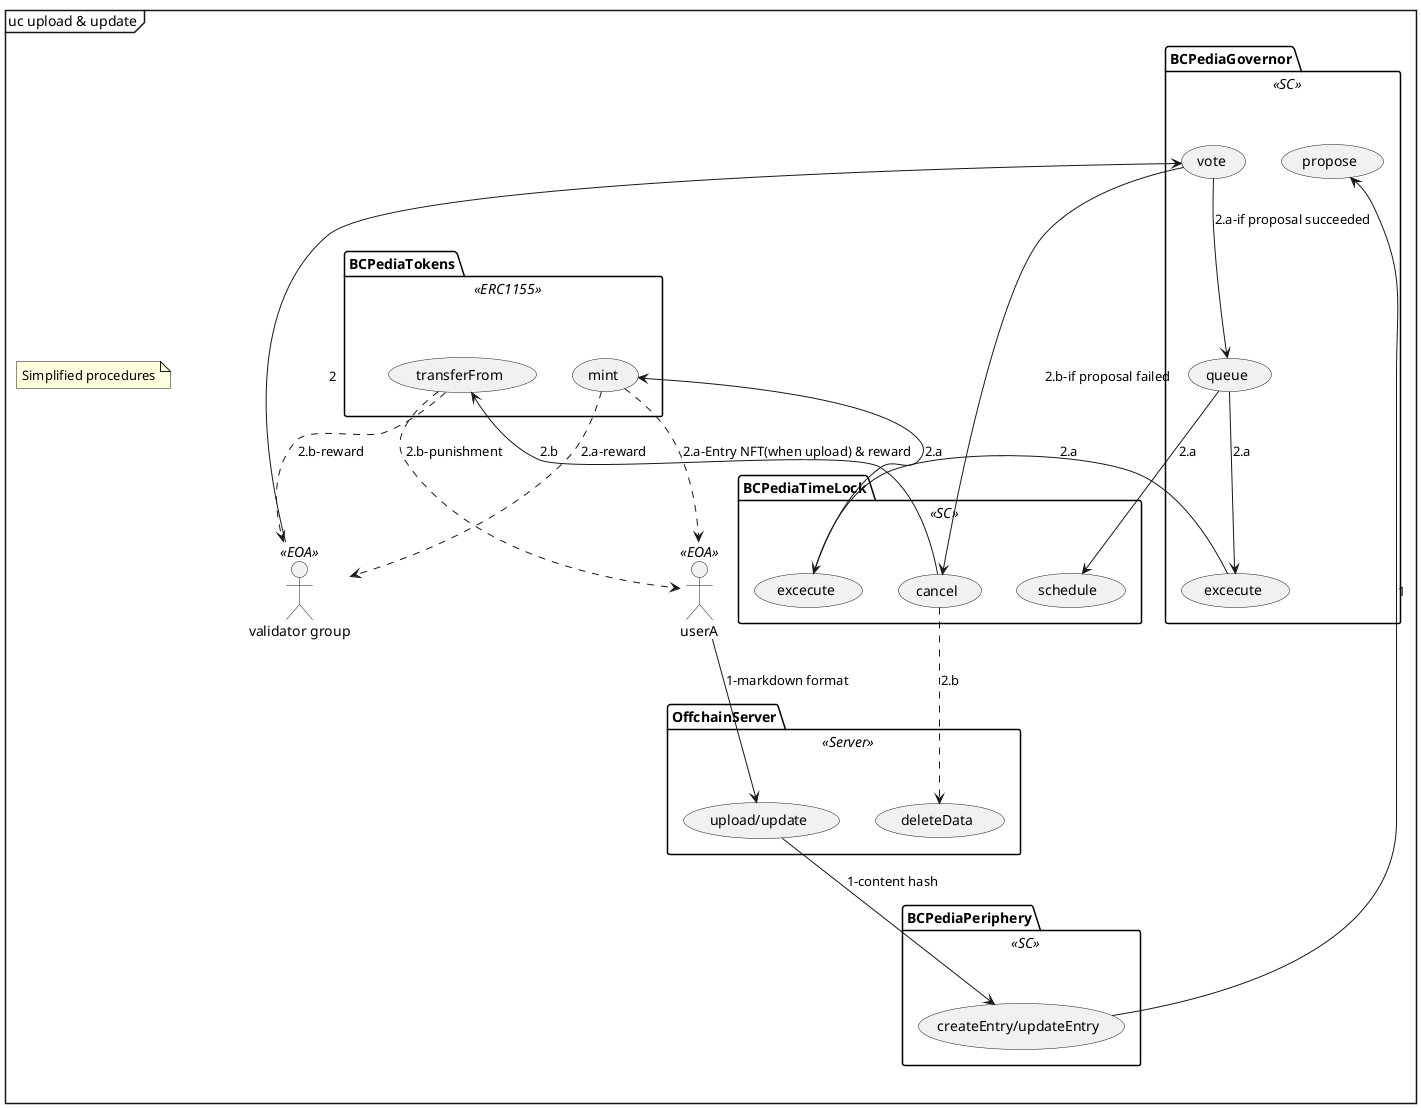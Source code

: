 @startuml usecase1
mainframe uc upload & update

:userA: as ua <<EOA>>
:validator group: as va <<EOA>>

package OffchainServer <<Server>> {
    usecase "upload/update" as ul
    usecase deleteData as dd
}

package BCPediaPeriphery <<SC>> {
    usecase "createEntry/updateEntry" as ce
}

package BCPediaGovernor <<SC>> {
    usecase propose as pp
    usecase excecute as ex
    usecase queue as qu
    usecase vote as vt
}

package BCPediaTimeLock <<SC>> {
    usecase schedule as sd
    usecase excecute as tex
    usecase cancel as cl
}

package BCPediaTokens <<ERC1155>> {
    usecase mint as m
    usecase transferFrom as tf
}

note "Simplified procedures" as n1
BCPediaTokens -[hidden]l- n1
ex -[hidden]r-sd

ua --> ul :1-markdown format
ul --> ce :1-content hash
ce --> pp :1

va --> vt :2

vt --> qu :2.a-if proposal succeeded
qu --> sd :2.a
qu --> ex :2.a
ex --> tex :2.a

tex --> m :2.a
m ..> ua :2.a-Entry NFT(when upload) & reward
m ..> va :2.a-reward


vt --> cl :2.b-if proposal failed
cl ..> dd :2.b
cl --> tf :2.b
tf ..> ua :2.b-punishment
tf ..> va :2.b-reward

@enduml